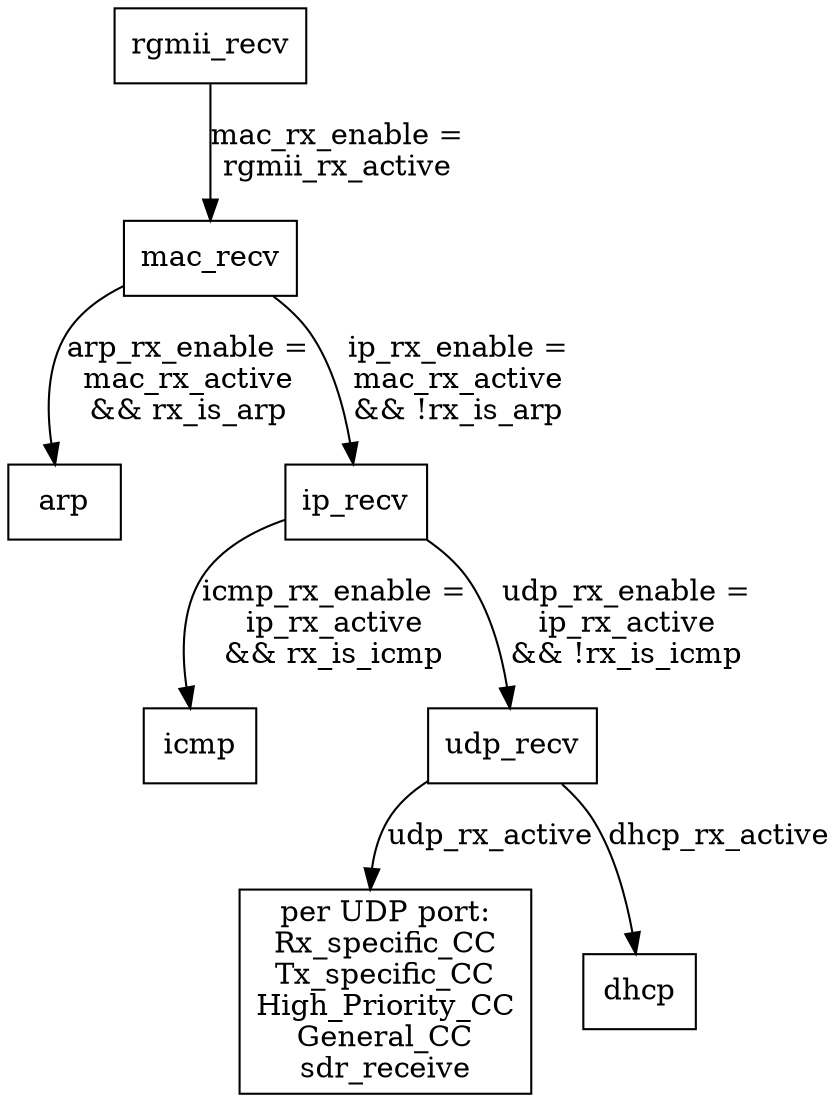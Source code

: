 digraph network{
	node [shape = "box"]	

	consumers [label = "per UDP port:\nRx_specific_CC\nTx_specific_CC\nHigh_Priority_CC\nGeneral_CC\nsdr_receive"];
	rgmii_recv		-> mac_recv  	[label = "mac_rx_enable =\nrgmii_rx_active"];
	mac_recv		-> arp  		[label = "arp_rx_enable =\nmac_rx_active\n&& rx_is_arp"];
	mac_recv		-> ip_recv 		[label = "ip_rx_enable =\nmac_rx_active\n&& !rx_is_arp"];
	ip_recv			-> icmp			[label = "icmp_rx_enable =\nip_rx_active\n&& rx_is_icmp"];
	ip_recv			-> udp_recv 	[label = "udp_rx_enable =\nip_rx_active\n&& !rx_is_icmp"];
	udp_recv		-> consumers	[label = "udp_rx_active"];
	udp_recv		-> dhcp			[label = "dhcp_rx_active"];

}
